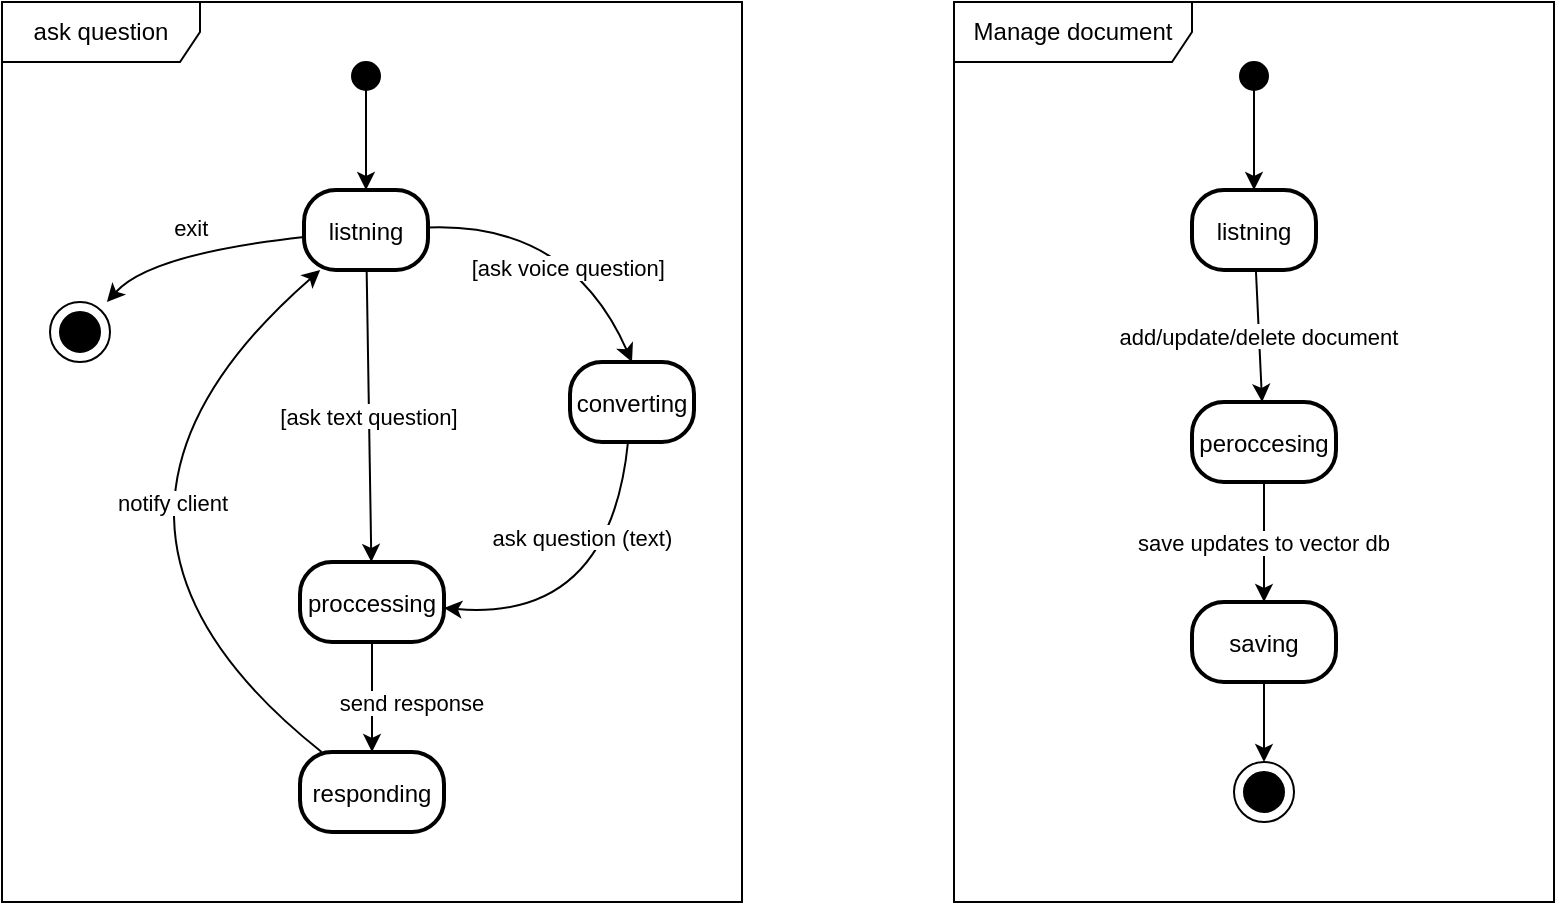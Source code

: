<mxfile version="26.0.4">
  <diagram name="Page-1" id="324GSu3pRo6lY5mASpds">
    <mxGraphModel dx="1461" dy="617" grid="1" gridSize="10" guides="1" tooltips="1" connect="1" arrows="1" fold="1" page="1" pageScale="1" pageWidth="850" pageHeight="1100" math="0" shadow="0">
      <root>
        <mxCell id="0" />
        <mxCell id="1" parent="0" />
        <mxCell id="2" value="listning" style="rounded=1;arcSize=40;strokeWidth=2" parent="1" vertex="1">
          <mxGeometry x="206" y="114" width="62" height="40" as="geometry" />
        </mxCell>
        <mxCell id="3" value="proccessing" style="rounded=1;arcSize=40;strokeWidth=2" parent="1" vertex="1">
          <mxGeometry x="204" y="300" width="72" height="40" as="geometry" />
        </mxCell>
        <mxCell id="4" value="converting" style="rounded=1;arcSize=40;strokeWidth=2" parent="1" vertex="1">
          <mxGeometry x="339" y="200" width="62" height="40" as="geometry" />
        </mxCell>
        <mxCell id="5" value="" style="ellipse;fillColor=strokeColor;" parent="1" vertex="1">
          <mxGeometry x="230" y="50" width="14" height="14" as="geometry" />
        </mxCell>
        <mxCell id="6" value="" style="curved=1;startArrow=none;;exitX=0.51;exitY=1;entryX=0.5;entryY=0;" parent="1" source="5" target="2" edge="1">
          <mxGeometry relative="1" as="geometry">
            <Array as="points" />
          </mxGeometry>
        </mxCell>
        <mxCell id="7" value="[ask text question]" style="curved=1;startArrow=none;;" parent="1" source="2" target="3" edge="1">
          <mxGeometry relative="1" as="geometry" />
        </mxCell>
        <mxCell id="8" value="send response" style="curved=1;startArrow=none;;" parent="1" source="3" target="NNij50rD12XNiyYm7Vks-41" edge="1">
          <mxGeometry x="0.091" y="20" relative="1" as="geometry">
            <Array as="points" />
            <mxPoint x="360" y="270" as="targetPoint" />
            <mxPoint as="offset" />
          </mxGeometry>
        </mxCell>
        <mxCell id="NNij50rD12XNiyYm7Vks-12" value="" style="shape=mxgraph.sysml.actFinal;html=1;verticalLabelPosition=bottom;labelBackgroundColor=#ffffff;verticalAlign=top;" vertex="1" parent="1">
          <mxGeometry x="79" y="170" width="30" height="30" as="geometry" />
        </mxCell>
        <mxCell id="NNij50rD12XNiyYm7Vks-13" value="exit" style="curved=1;startArrow=none;;" edge="1" parent="1" source="2" target="NNij50rD12XNiyYm7Vks-12">
          <mxGeometry x="0.015" y="-11" relative="1" as="geometry">
            <Array as="points">
              <mxPoint x="129" y="146" />
            </Array>
            <mxPoint x="159" y="110" as="sourcePoint" />
            <mxPoint x="133" y="206" as="targetPoint" />
            <mxPoint as="offset" />
          </mxGeometry>
        </mxCell>
        <mxCell id="NNij50rD12XNiyYm7Vks-15" value="[ask voice question]" style="curved=1;startArrow=none;;entryX=0.5;entryY=0;entryDx=0;entryDy=0;" edge="1" parent="1" source="2" target="4">
          <mxGeometry x="0.243" y="-10" relative="1" as="geometry">
            <Array as="points">
              <mxPoint x="339" y="130" />
            </Array>
            <mxPoint x="399" y="58" as="sourcePoint" />
            <mxPoint x="373" y="154" as="targetPoint" />
            <mxPoint as="offset" />
          </mxGeometry>
        </mxCell>
        <mxCell id="NNij50rD12XNiyYm7Vks-16" value="ask question (text)" style="curved=1;startArrow=none;;" edge="1" parent="1" source="4" target="3">
          <mxGeometry x="-0.431" y="-18" relative="1" as="geometry">
            <Array as="points">
              <mxPoint x="359" y="330" />
            </Array>
            <mxPoint x="409" y="292" as="sourcePoint" />
            <mxPoint x="383" y="388" as="targetPoint" />
            <mxPoint as="offset" />
          </mxGeometry>
        </mxCell>
        <mxCell id="NNij50rD12XNiyYm7Vks-19" value="listning" style="rounded=1;arcSize=40;strokeWidth=2" vertex="1" parent="1">
          <mxGeometry x="650" y="114" width="62" height="40" as="geometry" />
        </mxCell>
        <mxCell id="NNij50rD12XNiyYm7Vks-20" value="saving" style="rounded=1;arcSize=40;strokeWidth=2" vertex="1" parent="1">
          <mxGeometry x="650" y="320" width="72" height="40" as="geometry" />
        </mxCell>
        <mxCell id="NNij50rD12XNiyYm7Vks-22" value="" style="ellipse;fillColor=strokeColor;" vertex="1" parent="1">
          <mxGeometry x="674" y="50" width="14" height="14" as="geometry" />
        </mxCell>
        <mxCell id="NNij50rD12XNiyYm7Vks-23" value="" style="curved=1;startArrow=none;;exitX=0.51;exitY=1;entryX=0.5;entryY=0;" edge="1" parent="1" source="NNij50rD12XNiyYm7Vks-22" target="NNij50rD12XNiyYm7Vks-19">
          <mxGeometry relative="1" as="geometry">
            <Array as="points" />
          </mxGeometry>
        </mxCell>
        <mxCell id="NNij50rD12XNiyYm7Vks-24" value="add/update/delete document" style="curved=1;startArrow=none;;" edge="1" parent="1" source="NNij50rD12XNiyYm7Vks-19" target="NNij50rD12XNiyYm7Vks-30">
          <mxGeometry x="0.002" relative="1" as="geometry">
            <Array as="points" />
            <mxPoint as="offset" />
            <mxPoint x="630" y="220" as="targetPoint" />
          </mxGeometry>
        </mxCell>
        <mxCell id="NNij50rD12XNiyYm7Vks-26" value="" style="shape=mxgraph.sysml.actFinal;html=1;verticalLabelPosition=bottom;labelBackgroundColor=#ffffff;verticalAlign=top;" vertex="1" parent="1">
          <mxGeometry x="671" y="400" width="30" height="30" as="geometry" />
        </mxCell>
        <mxCell id="NNij50rD12XNiyYm7Vks-27" value="" style="curved=1;startArrow=none;;" edge="1" parent="1" source="NNij50rD12XNiyYm7Vks-20" target="NNij50rD12XNiyYm7Vks-26">
          <mxGeometry relative="1" as="geometry">
            <mxPoint x="590" y="40" as="sourcePoint" />
            <mxPoint x="564" y="136" as="targetPoint" />
          </mxGeometry>
        </mxCell>
        <mxCell id="NNij50rD12XNiyYm7Vks-30" value="peroccesing" style="rounded=1;arcSize=40;strokeWidth=2" vertex="1" parent="1">
          <mxGeometry x="650" y="220" width="72" height="40" as="geometry" />
        </mxCell>
        <mxCell id="NNij50rD12XNiyYm7Vks-32" value="save updates to vector db" style="curved=1;startArrow=none;;" edge="1" parent="1" source="NNij50rD12XNiyYm7Vks-30" target="NNij50rD12XNiyYm7Vks-20">
          <mxGeometry relative="1" as="geometry">
            <mxPoint x="599" y="310" as="sourcePoint" />
            <mxPoint x="500" y="343" as="targetPoint" />
          </mxGeometry>
        </mxCell>
        <mxCell id="NNij50rD12XNiyYm7Vks-39" value="Manage document" style="shape=umlFrame;whiteSpace=wrap;html=1;pointerEvents=0;width=119;height=30;" vertex="1" parent="1">
          <mxGeometry x="531" y="20" width="300" height="450" as="geometry" />
        </mxCell>
        <mxCell id="NNij50rD12XNiyYm7Vks-40" value="ask question" style="shape=umlFrame;whiteSpace=wrap;html=1;pointerEvents=0;width=99;height=30;" vertex="1" parent="1">
          <mxGeometry x="55" y="20" width="370" height="450" as="geometry" />
        </mxCell>
        <mxCell id="NNij50rD12XNiyYm7Vks-41" value="responding" style="rounded=1;arcSize=40;strokeWidth=2" vertex="1" parent="1">
          <mxGeometry x="204" y="395" width="72" height="40" as="geometry" />
        </mxCell>
        <mxCell id="NNij50rD12XNiyYm7Vks-42" value="notify client" style="curved=1;startArrow=none;;" edge="1" parent="1" source="NNij50rD12XNiyYm7Vks-41" target="2">
          <mxGeometry x="0.298" y="-39" relative="1" as="geometry">
            <Array as="points">
              <mxPoint x="70" y="280" />
            </Array>
            <mxPoint x="79" y="323" as="sourcePoint" />
            <mxPoint x="181" y="390" as="targetPoint" />
            <mxPoint as="offset" />
          </mxGeometry>
        </mxCell>
      </root>
    </mxGraphModel>
  </diagram>
</mxfile>
